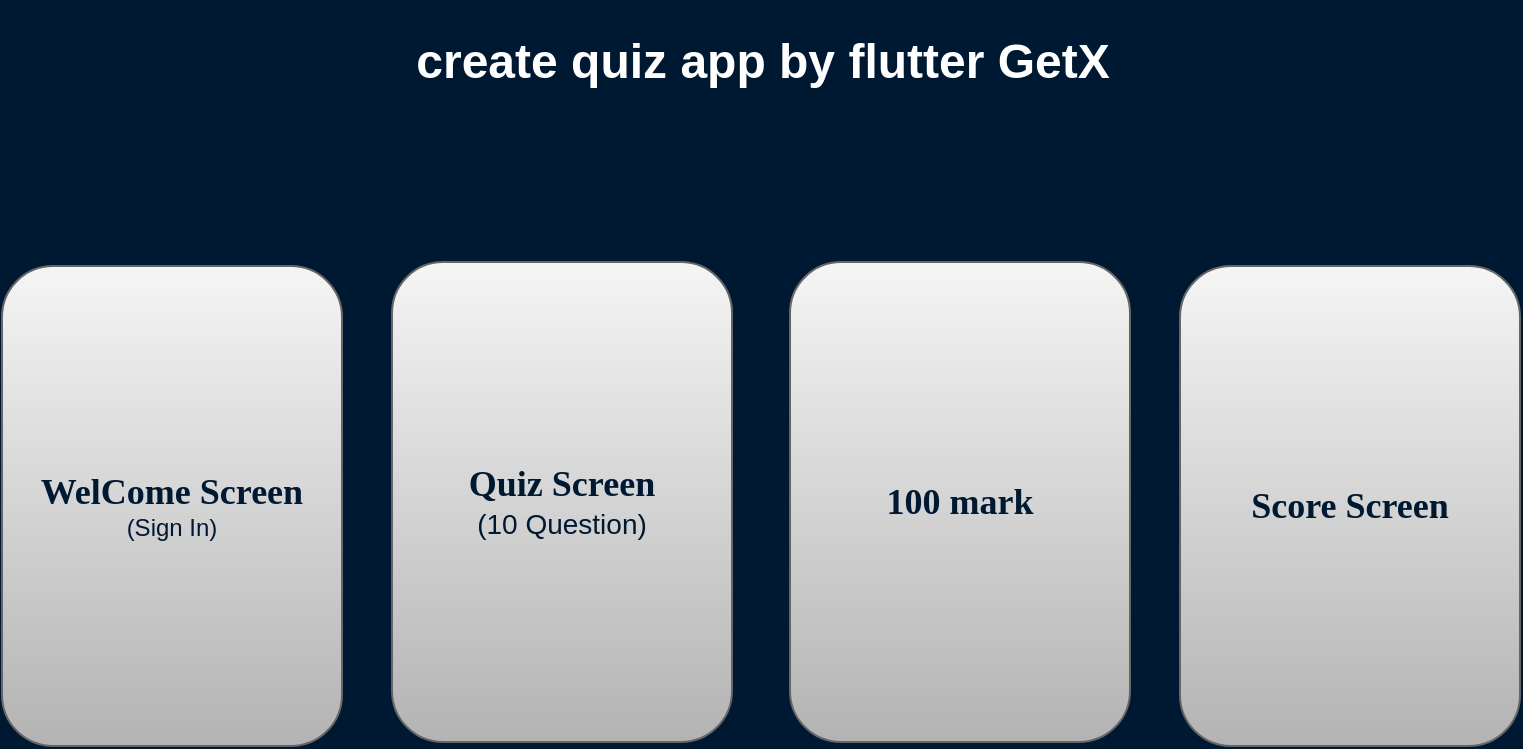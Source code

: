 <mxfile scale="0.9" border="0">
    <diagram id="72IYUMVad8w22dDPj5U1" name="Page-1">
        <mxGraphModel dx="1361" dy="612" grid="0" gridSize="10" guides="1" tooltips="1" connect="1" arrows="1" fold="1" page="1" pageScale="1" pageWidth="1169" pageHeight="1654" background="#001933" math="0" shadow="0">
            <root>
                <mxCell id="0"/>
                <mxCell id="1" parent="0"/>
                <mxCell id="3" value="&lt;h1 class=&quot;title style-scope ytd-video-primary-info-renderer&quot;&gt;&lt;span dir=&quot;auto&quot; class=&quot;style-scope yt-formatted-string&quot;&gt;create quiz app by flutter GetX&lt;/span&gt;&lt;/h1&gt;" style="text;html=1;align=center;verticalAlign=middle;resizable=0;points=[];autosize=1;strokeColor=none;fontColor=#FFFFFF;" vertex="1" parent="1">
                    <mxGeometry x="616" y="248" width="357" height="50" as="geometry"/>
                </mxCell>
                <mxCell id="4" value="&lt;font color=&quot;#001933&quot;&gt;&lt;font style=&quot;font-size: 18px&quot; face=&quot;Comic Sans MS&quot;&gt;&lt;b&gt;WelCome Screen&lt;br&gt;&lt;/b&gt;&lt;/font&gt;(Sign In)&lt;/font&gt;" style="rounded=1;whiteSpace=wrap;html=1;gradientColor=#b3b3b3;fillColor=#f5f5f5;strokeColor=#666666;" vertex="1" parent="1">
                    <mxGeometry x="415" y="375" width="170" height="240" as="geometry"/>
                </mxCell>
                <mxCell id="10" value="&lt;span dir=&quot;auto&quot; class=&quot;style-scope yt-formatted-string&quot;&gt;&lt;font color=&quot;#001933&quot; face=&quot;Comic Sans MS&quot; style=&quot;font-size: 18px&quot;&gt;&lt;b&gt; Score Screen&lt;/b&gt;&lt;/font&gt;&lt;/span&gt;" style="rounded=1;whiteSpace=wrap;html=1;gradientColor=#b3b3b3;fillColor=#f5f5f5;strokeColor=#666666;" vertex="1" parent="1">
                    <mxGeometry x="1004" y="375" width="170" height="240" as="geometry"/>
                </mxCell>
                <mxCell id="11" value="&lt;span dir=&quot;auto&quot; class=&quot;style-scope yt-formatted-string&quot;&gt;&lt;font style=&quot;font-size: 18px&quot; face=&quot;Comic Sans MS&quot; color=&quot;#001933&quot;&gt;&lt;b&gt;100 mark&lt;/b&gt;&lt;/font&gt;&lt;/span&gt;" style="rounded=1;whiteSpace=wrap;html=1;gradientColor=#b3b3b3;fillColor=#f5f5f5;strokeColor=#666666;" vertex="1" parent="1">
                    <mxGeometry x="809" y="373" width="170" height="240" as="geometry"/>
                </mxCell>
                <mxCell id="12" value="&lt;span dir=&quot;auto&quot; class=&quot;style-scope yt-formatted-string&quot;&gt;&lt;font color=&quot;#001933&quot; face=&quot;Comic Sans MS&quot;&gt;&lt;b&gt;&lt;span style=&quot;font-size: 18px&quot;&gt;Quiz Screen&lt;/span&gt;&lt;br&gt;&lt;/b&gt;&lt;/font&gt;&lt;span dir=&quot;auto&quot; class=&quot;style-scope yt-formatted-string&quot;&gt;&lt;font style=&quot;font-size: 14px&quot; color=&quot;#001933&quot;&gt;(10 Question)&lt;/font&gt;&lt;/span&gt;&lt;font color=&quot;#001933&quot; face=&quot;Comic Sans MS&quot;&gt;&lt;b&gt;&lt;br&gt;&lt;/b&gt;&lt;/font&gt;&lt;/span&gt;" style="rounded=1;whiteSpace=wrap;html=1;gradientColor=#b3b3b3;fillColor=#f5f5f5;strokeColor=#666666;" vertex="1" parent="1">
                    <mxGeometry x="610" y="373" width="170" height="240" as="geometry"/>
                </mxCell>
            </root>
        </mxGraphModel>
    </diagram>
</mxfile>